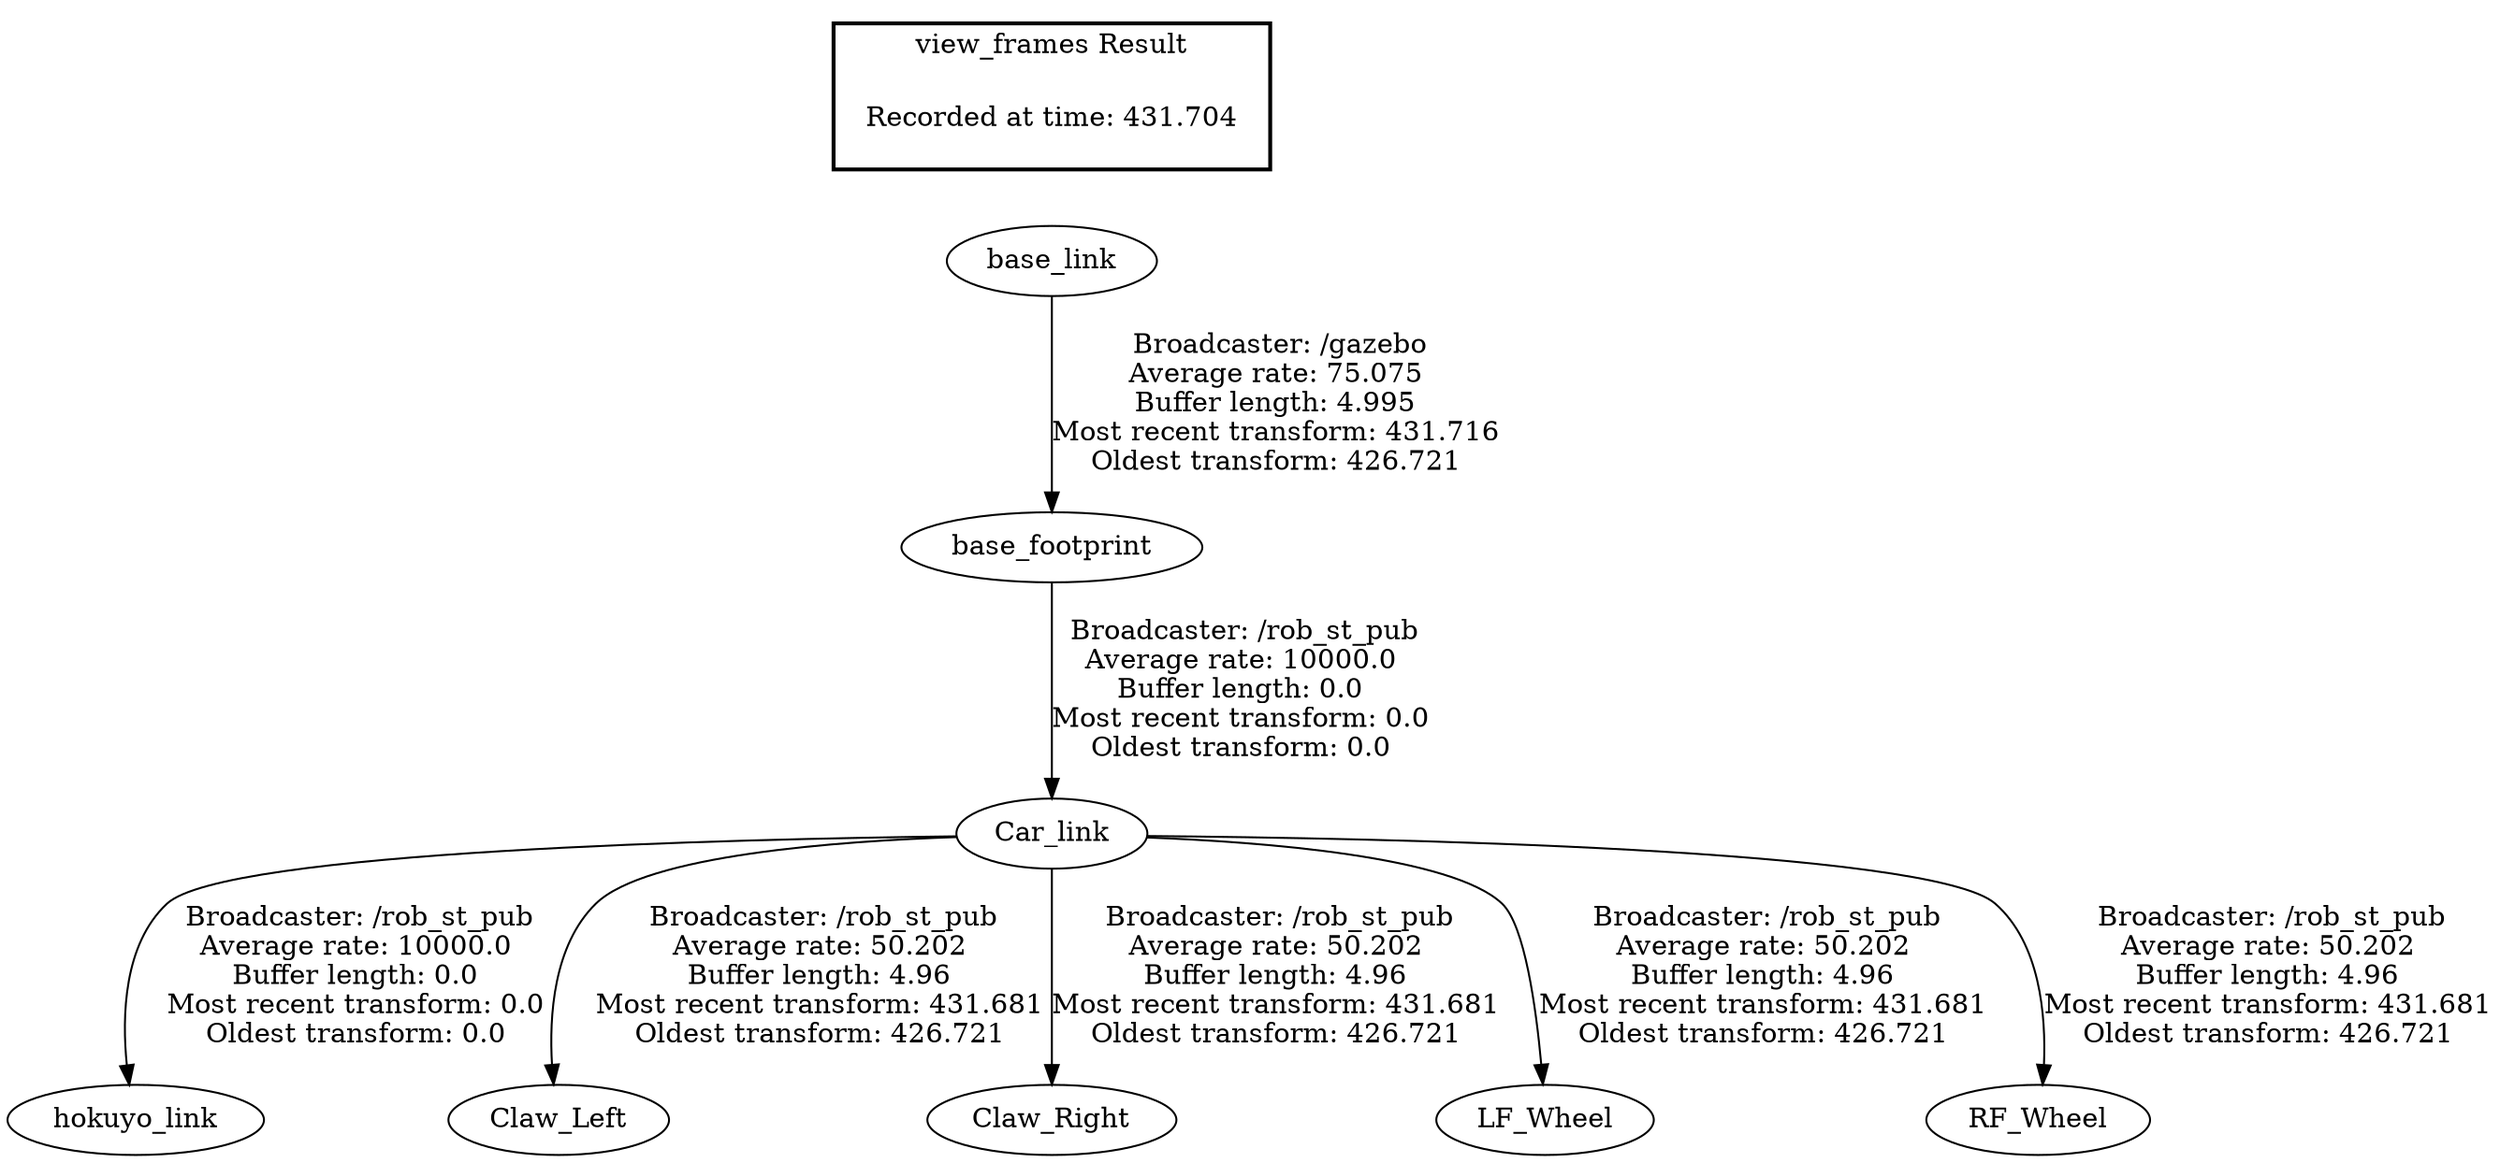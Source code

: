 digraph G {
"base_footprint" -> "Car_link"[label=" Broadcaster: /rob_st_pub\nAverage rate: 10000.0\nBuffer length: 0.0\nMost recent transform: 0.0\nOldest transform: 0.0\n"];
"base_link" -> "base_footprint"[label=" Broadcaster: /gazebo\nAverage rate: 75.075\nBuffer length: 4.995\nMost recent transform: 431.716\nOldest transform: 426.721\n"];
"Car_link" -> "hokuyo_link"[label=" Broadcaster: /rob_st_pub\nAverage rate: 10000.0\nBuffer length: 0.0\nMost recent transform: 0.0\nOldest transform: 0.0\n"];
"Car_link" -> "Claw_Left"[label=" Broadcaster: /rob_st_pub\nAverage rate: 50.202\nBuffer length: 4.96\nMost recent transform: 431.681\nOldest transform: 426.721\n"];
"Car_link" -> "Claw_Right"[label=" Broadcaster: /rob_st_pub\nAverage rate: 50.202\nBuffer length: 4.96\nMost recent transform: 431.681\nOldest transform: 426.721\n"];
"Car_link" -> "LF_Wheel"[label=" Broadcaster: /rob_st_pub\nAverage rate: 50.202\nBuffer length: 4.96\nMost recent transform: 431.681\nOldest transform: 426.721\n"];
"Car_link" -> "RF_Wheel"[label=" Broadcaster: /rob_st_pub\nAverage rate: 50.202\nBuffer length: 4.96\nMost recent transform: 431.681\nOldest transform: 426.721\n"];
edge [style=invis];
 subgraph cluster_legend { style=bold; color=black; label ="view_frames Result";
"Recorded at time: 431.704"[ shape=plaintext ] ;
}->"base_link";
}
